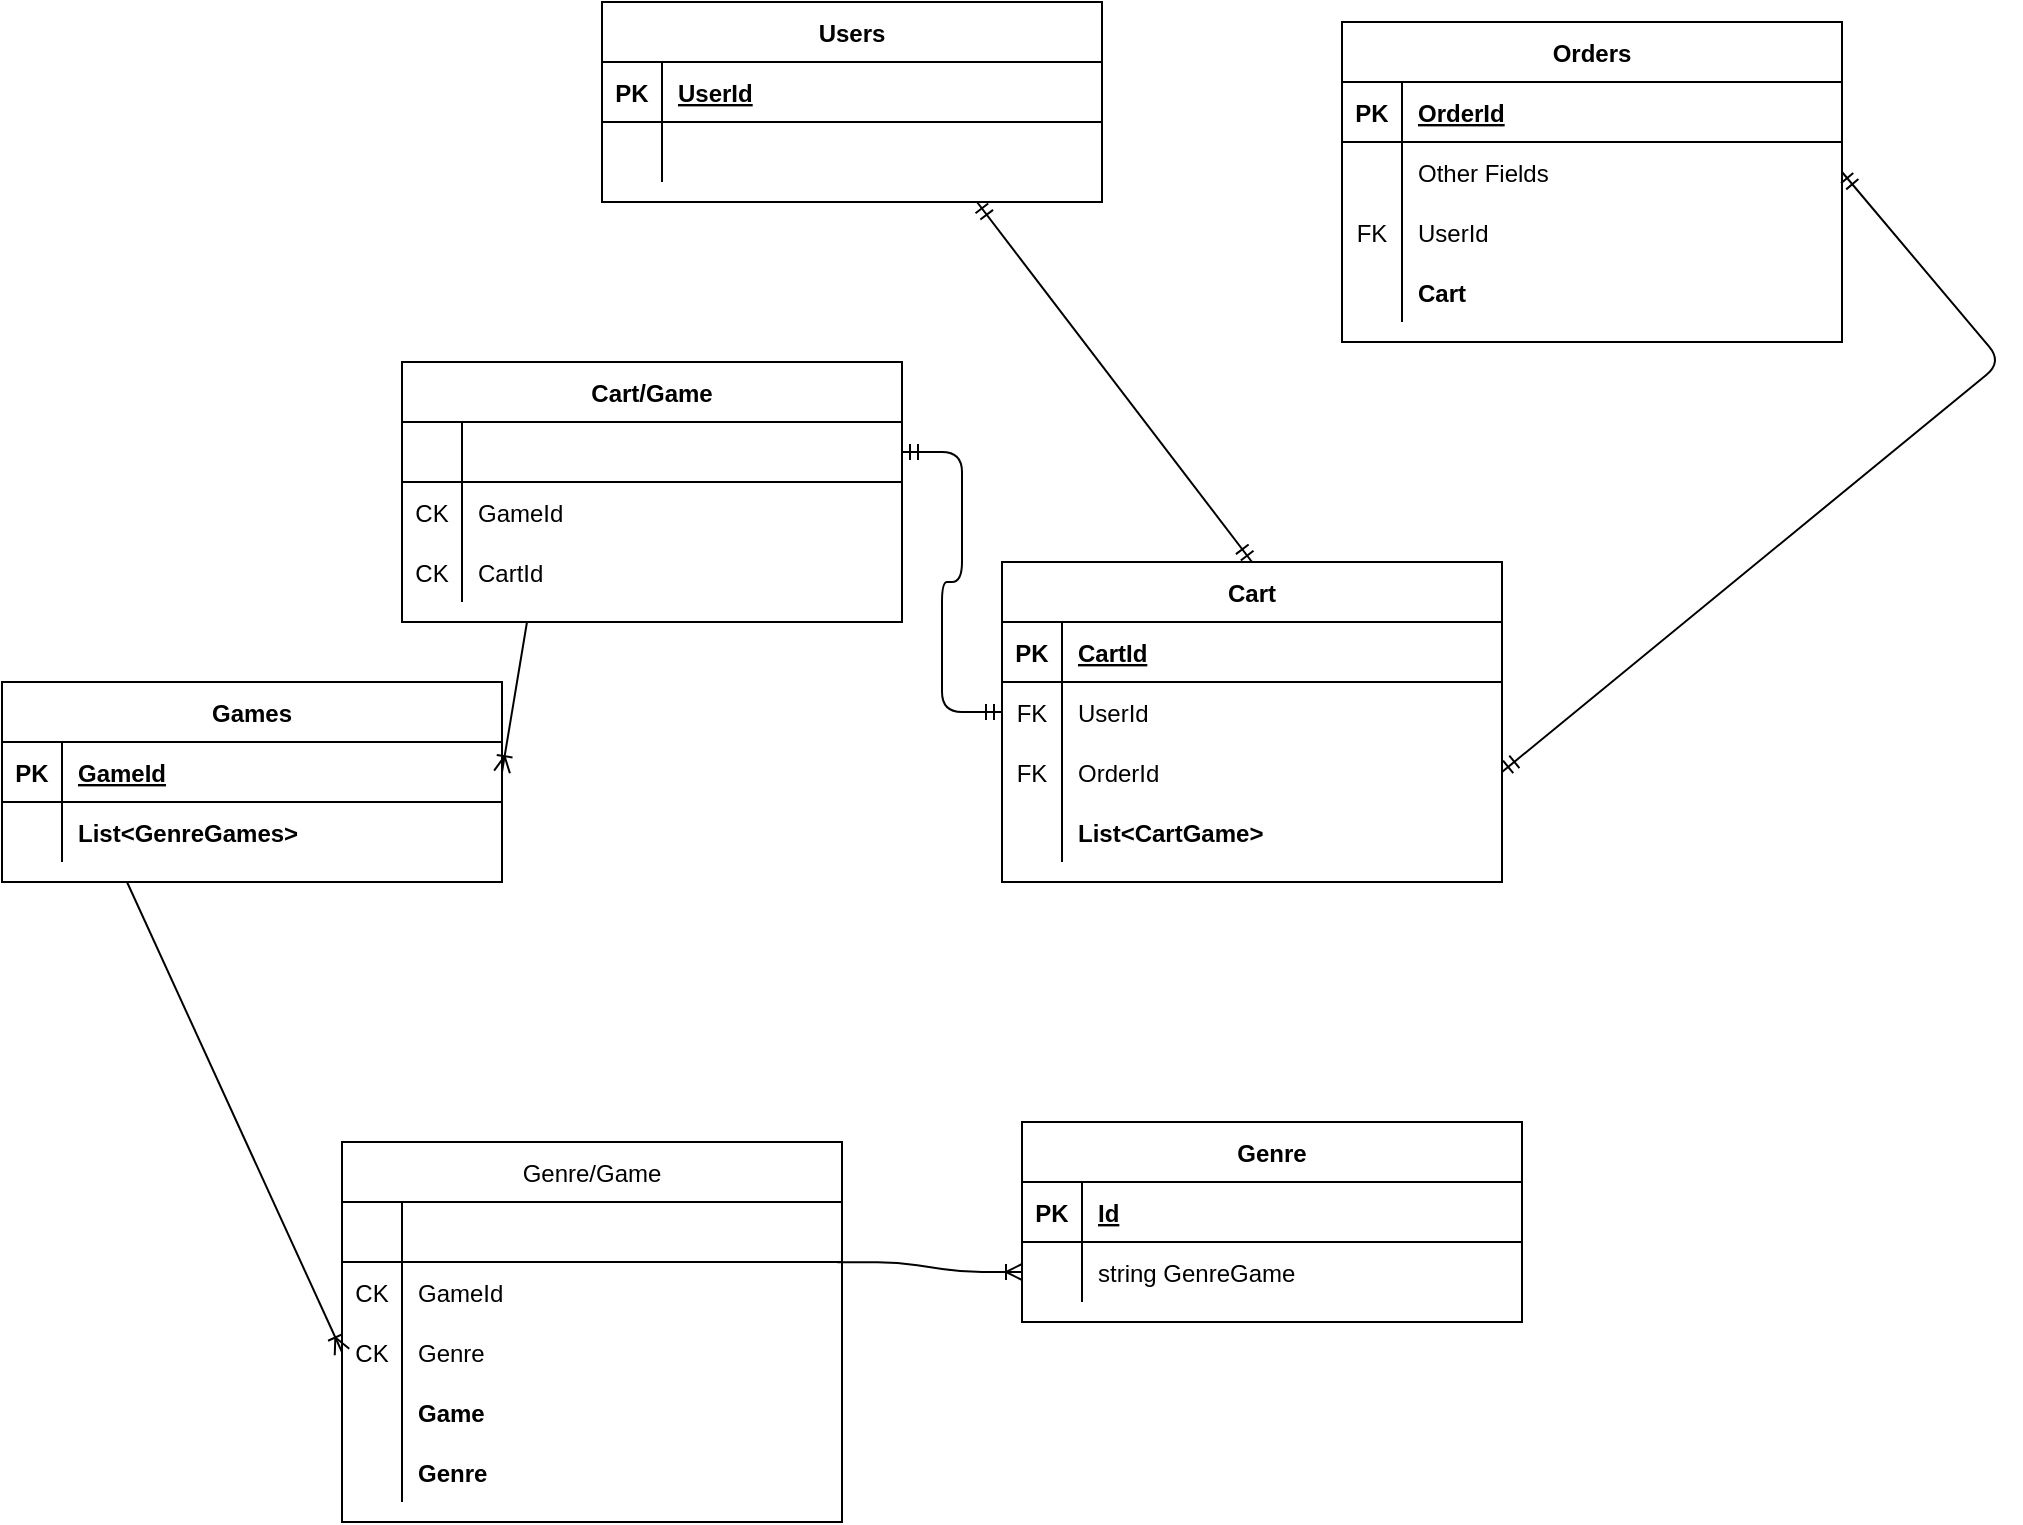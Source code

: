 <mxfile version="13.7.9" type="device"><diagram id="R2lEEEUBdFMjLlhIrx00" name="Page-1"><mxGraphModel dx="1422" dy="815" grid="1" gridSize="10" guides="1" tooltips="1" connect="1" arrows="1" fold="1" page="1" pageScale="1" pageWidth="850" pageHeight="1100" math="0" shadow="0" extFonts="Permanent Marker^https://fonts.googleapis.com/css?family=Permanent+Marker"><root><mxCell id="0"/><mxCell id="1" parent="0"/><mxCell id="3c_IGy8FQZvmHHwzcWhP-22" value="" style="edgeStyle=entityRelationEdgeStyle;fontSize=12;html=1;endArrow=ERoneToMany;exitX=0.991;exitY=0.006;exitDx=0;exitDy=0;exitPerimeter=0;entryX=0;entryY=0.5;entryDx=0;entryDy=0;" edge="1" parent="1" source="3c_IGy8FQZvmHHwzcWhP-19" target="3c_IGy8FQZvmHHwzcWhP-12"><mxGeometry width="100" height="100" relative="1" as="geometry"><mxPoint x="510" y="760" as="sourcePoint"/><mxPoint x="610" y="660" as="targetPoint"/></mxGeometry></mxCell><mxCell id="3c_IGy8FQZvmHHwzcWhP-15" value="Genre/Game" style="shape=table;startSize=30;container=1;collapsible=1;childLayout=tableLayout;fixedRows=1;rowLines=0;fontStyle=0;align=center;resizeLast=1;" vertex="1" parent="1"><mxGeometry x="190" y="710" width="250" height="190" as="geometry"/></mxCell><mxCell id="3c_IGy8FQZvmHHwzcWhP-16" value="" style="shape=partialRectangle;collapsible=0;dropTarget=0;pointerEvents=0;fillColor=none;points=[[0,0.5],[1,0.5]];portConstraint=eastwest;top=0;left=0;right=0;bottom=1;" vertex="1" parent="3c_IGy8FQZvmHHwzcWhP-15"><mxGeometry y="30" width="250" height="30" as="geometry"/></mxCell><mxCell id="3c_IGy8FQZvmHHwzcWhP-17" value="" style="shape=partialRectangle;overflow=hidden;connectable=0;fillColor=none;top=0;left=0;bottom=0;right=0;fontStyle=1;" vertex="1" parent="3c_IGy8FQZvmHHwzcWhP-16"><mxGeometry width="30" height="30" as="geometry"/></mxCell><mxCell id="3c_IGy8FQZvmHHwzcWhP-18" value="" style="shape=partialRectangle;overflow=hidden;connectable=0;fillColor=none;top=0;left=0;bottom=0;right=0;align=left;spacingLeft=6;fontStyle=5;" vertex="1" parent="3c_IGy8FQZvmHHwzcWhP-16"><mxGeometry x="30" width="220" height="30" as="geometry"/></mxCell><mxCell id="3c_IGy8FQZvmHHwzcWhP-19" value="" style="shape=partialRectangle;collapsible=0;dropTarget=0;pointerEvents=0;fillColor=none;points=[[0,0.5],[1,0.5]];portConstraint=eastwest;top=0;left=0;right=0;bottom=0;" vertex="1" parent="3c_IGy8FQZvmHHwzcWhP-15"><mxGeometry y="60" width="250" height="30" as="geometry"/></mxCell><mxCell id="3c_IGy8FQZvmHHwzcWhP-20" value="CK" style="shape=partialRectangle;overflow=hidden;connectable=0;fillColor=none;top=0;left=0;bottom=0;right=0;" vertex="1" parent="3c_IGy8FQZvmHHwzcWhP-19"><mxGeometry width="30" height="30" as="geometry"/></mxCell><mxCell id="3c_IGy8FQZvmHHwzcWhP-21" value="GameId" style="shape=partialRectangle;overflow=hidden;connectable=0;fillColor=none;top=0;left=0;bottom=0;right=0;align=left;spacingLeft=6;" vertex="1" parent="3c_IGy8FQZvmHHwzcWhP-19"><mxGeometry x="30" width="220" height="30" as="geometry"/></mxCell><mxCell id="3c_IGy8FQZvmHHwzcWhP-38" style="shape=partialRectangle;collapsible=0;dropTarget=0;pointerEvents=0;fillColor=none;points=[[0,0.5],[1,0.5]];portConstraint=eastwest;top=0;left=0;right=0;bottom=0;" vertex="1" parent="3c_IGy8FQZvmHHwzcWhP-15"><mxGeometry y="90" width="250" height="30" as="geometry"/></mxCell><mxCell id="3c_IGy8FQZvmHHwzcWhP-39" value="CK" style="shape=partialRectangle;overflow=hidden;connectable=0;fillColor=none;top=0;left=0;bottom=0;right=0;" vertex="1" parent="3c_IGy8FQZvmHHwzcWhP-38"><mxGeometry width="30" height="30" as="geometry"/></mxCell><mxCell id="3c_IGy8FQZvmHHwzcWhP-40" value="Genre" style="shape=partialRectangle;overflow=hidden;connectable=0;fillColor=none;top=0;left=0;bottom=0;right=0;align=left;spacingLeft=6;" vertex="1" parent="3c_IGy8FQZvmHHwzcWhP-38"><mxGeometry x="30" width="220" height="30" as="geometry"/></mxCell><mxCell id="3c_IGy8FQZvmHHwzcWhP-45" style="shape=partialRectangle;collapsible=0;dropTarget=0;pointerEvents=0;fillColor=none;points=[[0,0.5],[1,0.5]];portConstraint=eastwest;top=0;left=0;right=0;bottom=0;" vertex="1" parent="3c_IGy8FQZvmHHwzcWhP-15"><mxGeometry y="120" width="250" height="30" as="geometry"/></mxCell><mxCell id="3c_IGy8FQZvmHHwzcWhP-46" style="shape=partialRectangle;overflow=hidden;connectable=0;fillColor=none;top=0;left=0;bottom=0;right=0;" vertex="1" parent="3c_IGy8FQZvmHHwzcWhP-45"><mxGeometry width="30" height="30" as="geometry"/></mxCell><mxCell id="3c_IGy8FQZvmHHwzcWhP-47" value="Game" style="shape=partialRectangle;overflow=hidden;connectable=0;fillColor=none;top=0;left=0;bottom=0;right=0;align=left;spacingLeft=6;fontStyle=1" vertex="1" parent="3c_IGy8FQZvmHHwzcWhP-45"><mxGeometry x="30" width="220" height="30" as="geometry"/></mxCell><mxCell id="3c_IGy8FQZvmHHwzcWhP-48" style="shape=partialRectangle;collapsible=0;dropTarget=0;pointerEvents=0;fillColor=none;points=[[0,0.5],[1,0.5]];portConstraint=eastwest;top=0;left=0;right=0;bottom=0;fontStyle=1" vertex="1" parent="3c_IGy8FQZvmHHwzcWhP-15"><mxGeometry y="150" width="250" height="30" as="geometry"/></mxCell><mxCell id="3c_IGy8FQZvmHHwzcWhP-49" style="shape=partialRectangle;overflow=hidden;connectable=0;fillColor=none;top=0;left=0;bottom=0;right=0;" vertex="1" parent="3c_IGy8FQZvmHHwzcWhP-48"><mxGeometry width="30" height="30" as="geometry"/></mxCell><mxCell id="3c_IGy8FQZvmHHwzcWhP-50" value="Genre" style="shape=partialRectangle;overflow=hidden;connectable=0;fillColor=none;top=0;left=0;bottom=0;right=0;align=left;spacingLeft=6;fontStyle=1" vertex="1" parent="3c_IGy8FQZvmHHwzcWhP-48"><mxGeometry x="30" width="220" height="30" as="geometry"/></mxCell><mxCell id="C-vyLk0tnHw3VtMMgP7b-23" value="Games" style="shape=table;startSize=30;container=1;collapsible=1;childLayout=tableLayout;fixedRows=1;rowLines=0;fontStyle=1;align=center;resizeLast=1;" parent="1" vertex="1"><mxGeometry x="20" y="480" width="250" height="100" as="geometry"/></mxCell><mxCell id="C-vyLk0tnHw3VtMMgP7b-24" value="" style="shape=partialRectangle;collapsible=0;dropTarget=0;pointerEvents=0;fillColor=none;points=[[0,0.5],[1,0.5]];portConstraint=eastwest;top=0;left=0;right=0;bottom=1;" parent="C-vyLk0tnHw3VtMMgP7b-23" vertex="1"><mxGeometry y="30" width="250" height="30" as="geometry"/></mxCell><mxCell id="C-vyLk0tnHw3VtMMgP7b-25" value="PK" style="shape=partialRectangle;overflow=hidden;connectable=0;fillColor=none;top=0;left=0;bottom=0;right=0;fontStyle=1;" parent="C-vyLk0tnHw3VtMMgP7b-24" vertex="1"><mxGeometry width="30" height="30" as="geometry"/></mxCell><mxCell id="C-vyLk0tnHw3VtMMgP7b-26" value="GameId" style="shape=partialRectangle;overflow=hidden;connectable=0;fillColor=none;top=0;left=0;bottom=0;right=0;align=left;spacingLeft=6;fontStyle=5;" parent="C-vyLk0tnHw3VtMMgP7b-24" vertex="1"><mxGeometry x="30" width="220" height="30" as="geometry"/></mxCell><mxCell id="C-vyLk0tnHw3VtMMgP7b-27" value="" style="shape=partialRectangle;collapsible=0;dropTarget=0;pointerEvents=0;fillColor=none;points=[[0,0.5],[1,0.5]];portConstraint=eastwest;top=0;left=0;right=0;bottom=0;" parent="C-vyLk0tnHw3VtMMgP7b-23" vertex="1"><mxGeometry y="60" width="250" height="30" as="geometry"/></mxCell><mxCell id="C-vyLk0tnHw3VtMMgP7b-28" value="" style="shape=partialRectangle;overflow=hidden;connectable=0;fillColor=none;top=0;left=0;bottom=0;right=0;" parent="C-vyLk0tnHw3VtMMgP7b-27" vertex="1"><mxGeometry width="30" height="30" as="geometry"/></mxCell><mxCell id="C-vyLk0tnHw3VtMMgP7b-29" value="List&lt;GenreGames&gt;" style="shape=partialRectangle;overflow=hidden;connectable=0;fillColor=none;top=0;left=0;bottom=0;right=0;align=left;spacingLeft=6;fontStyle=1" parent="C-vyLk0tnHw3VtMMgP7b-27" vertex="1"><mxGeometry x="30" width="220" height="30" as="geometry"/></mxCell><mxCell id="3c_IGy8FQZvmHHwzcWhP-8" value="Genre" style="shape=table;startSize=30;container=1;collapsible=1;childLayout=tableLayout;fixedRows=1;rowLines=0;fontStyle=1;align=center;resizeLast=1;" vertex="1" parent="1"><mxGeometry x="530" y="700" width="250" height="100" as="geometry"/></mxCell><mxCell id="3c_IGy8FQZvmHHwzcWhP-9" value="" style="shape=partialRectangle;collapsible=0;dropTarget=0;pointerEvents=0;fillColor=none;points=[[0,0.5],[1,0.5]];portConstraint=eastwest;top=0;left=0;right=0;bottom=1;" vertex="1" parent="3c_IGy8FQZvmHHwzcWhP-8"><mxGeometry y="30" width="250" height="30" as="geometry"/></mxCell><mxCell id="3c_IGy8FQZvmHHwzcWhP-10" value="PK" style="shape=partialRectangle;overflow=hidden;connectable=0;fillColor=none;top=0;left=0;bottom=0;right=0;fontStyle=1;" vertex="1" parent="3c_IGy8FQZvmHHwzcWhP-9"><mxGeometry width="30" height="30" as="geometry"/></mxCell><mxCell id="3c_IGy8FQZvmHHwzcWhP-11" value="Id" style="shape=partialRectangle;overflow=hidden;connectable=0;fillColor=none;top=0;left=0;bottom=0;right=0;align=left;spacingLeft=6;fontStyle=5;" vertex="1" parent="3c_IGy8FQZvmHHwzcWhP-9"><mxGeometry x="30" width="220" height="30" as="geometry"/></mxCell><mxCell id="3c_IGy8FQZvmHHwzcWhP-12" value="" style="shape=partialRectangle;collapsible=0;dropTarget=0;pointerEvents=0;fillColor=none;points=[[0,0.5],[1,0.5]];portConstraint=eastwest;top=0;left=0;right=0;bottom=0;" vertex="1" parent="3c_IGy8FQZvmHHwzcWhP-8"><mxGeometry y="60" width="250" height="30" as="geometry"/></mxCell><mxCell id="3c_IGy8FQZvmHHwzcWhP-13" value="" style="shape=partialRectangle;overflow=hidden;connectable=0;fillColor=none;top=0;left=0;bottom=0;right=0;" vertex="1" parent="3c_IGy8FQZvmHHwzcWhP-12"><mxGeometry width="30" height="30" as="geometry"/></mxCell><mxCell id="3c_IGy8FQZvmHHwzcWhP-14" value="string GenreGame" style="shape=partialRectangle;overflow=hidden;connectable=0;fillColor=none;top=0;left=0;bottom=0;right=0;align=left;spacingLeft=6;" vertex="1" parent="3c_IGy8FQZvmHHwzcWhP-12"><mxGeometry x="30" width="220" height="30" as="geometry"/></mxCell><mxCell id="3c_IGy8FQZvmHHwzcWhP-24" value="" style="fontSize=12;html=1;endArrow=ERoneToMany;entryX=1;entryY=0.5;entryDx=0;entryDy=0;exitX=0.25;exitY=1;exitDx=0;exitDy=0;" edge="1" parent="1" source="3c_IGy8FQZvmHHwzcWhP-25" target="C-vyLk0tnHw3VtMMgP7b-24"><mxGeometry width="100" height="100" relative="1" as="geometry"><mxPoint x="350" y="610" as="sourcePoint"/><mxPoint x="430" y="380" as="targetPoint"/></mxGeometry></mxCell><mxCell id="3c_IGy8FQZvmHHwzcWhP-25" value="Cart/Game" style="shape=table;startSize=30;container=1;collapsible=1;childLayout=tableLayout;fixedRows=1;rowLines=0;fontStyle=1;align=center;resizeLast=1;" vertex="1" parent="1"><mxGeometry x="220" y="320" width="250" height="130" as="geometry"/></mxCell><mxCell id="3c_IGy8FQZvmHHwzcWhP-26" value="" style="shape=partialRectangle;collapsible=0;dropTarget=0;pointerEvents=0;fillColor=none;points=[[0,0.5],[1,0.5]];portConstraint=eastwest;top=0;left=0;right=0;bottom=1;" vertex="1" parent="3c_IGy8FQZvmHHwzcWhP-25"><mxGeometry y="30" width="250" height="30" as="geometry"/></mxCell><mxCell id="3c_IGy8FQZvmHHwzcWhP-27" value="" style="shape=partialRectangle;overflow=hidden;connectable=0;fillColor=none;top=0;left=0;bottom=0;right=0;fontStyle=1;" vertex="1" parent="3c_IGy8FQZvmHHwzcWhP-26"><mxGeometry width="30" height="30" as="geometry"/></mxCell><mxCell id="3c_IGy8FQZvmHHwzcWhP-28" value="" style="shape=partialRectangle;overflow=hidden;connectable=0;fillColor=none;top=0;left=0;bottom=0;right=0;align=left;spacingLeft=6;fontStyle=5;" vertex="1" parent="3c_IGy8FQZvmHHwzcWhP-26"><mxGeometry x="30" width="220" height="30" as="geometry"/></mxCell><mxCell id="3c_IGy8FQZvmHHwzcWhP-29" value="" style="shape=partialRectangle;collapsible=0;dropTarget=0;pointerEvents=0;fillColor=none;points=[[0,0.5],[1,0.5]];portConstraint=eastwest;top=0;left=0;right=0;bottom=0;" vertex="1" parent="3c_IGy8FQZvmHHwzcWhP-25"><mxGeometry y="60" width="250" height="30" as="geometry"/></mxCell><mxCell id="3c_IGy8FQZvmHHwzcWhP-30" value="CK" style="shape=partialRectangle;overflow=hidden;connectable=0;fillColor=none;top=0;left=0;bottom=0;right=0;" vertex="1" parent="3c_IGy8FQZvmHHwzcWhP-29"><mxGeometry width="30" height="30" as="geometry"/></mxCell><mxCell id="3c_IGy8FQZvmHHwzcWhP-31" value="GameId" style="shape=partialRectangle;overflow=hidden;connectable=0;fillColor=none;top=0;left=0;bottom=0;right=0;align=left;spacingLeft=6;" vertex="1" parent="3c_IGy8FQZvmHHwzcWhP-29"><mxGeometry x="30" width="220" height="30" as="geometry"/></mxCell><mxCell id="3c_IGy8FQZvmHHwzcWhP-35" style="shape=partialRectangle;collapsible=0;dropTarget=0;pointerEvents=0;fillColor=none;points=[[0,0.5],[1,0.5]];portConstraint=eastwest;top=0;left=0;right=0;bottom=0;" vertex="1" parent="3c_IGy8FQZvmHHwzcWhP-25"><mxGeometry y="90" width="250" height="30" as="geometry"/></mxCell><mxCell id="3c_IGy8FQZvmHHwzcWhP-36" value="CK" style="shape=partialRectangle;overflow=hidden;connectable=0;fillColor=none;top=0;left=0;bottom=0;right=0;" vertex="1" parent="3c_IGy8FQZvmHHwzcWhP-35"><mxGeometry width="30" height="30" as="geometry"/></mxCell><mxCell id="3c_IGy8FQZvmHHwzcWhP-37" value="CartId" style="shape=partialRectangle;overflow=hidden;connectable=0;fillColor=none;top=0;left=0;bottom=0;right=0;align=left;spacingLeft=6;" vertex="1" parent="3c_IGy8FQZvmHHwzcWhP-35"><mxGeometry x="30" width="220" height="30" as="geometry"/></mxCell><mxCell id="3c_IGy8FQZvmHHwzcWhP-32" value="" style="edgeStyle=entityRelationEdgeStyle;fontSize=12;html=1;endArrow=ERmandOne;startArrow=ERmandOne;entryX=0;entryY=0.5;entryDx=0;entryDy=0;exitX=1;exitY=0.5;exitDx=0;exitDy=0;" edge="1" parent="1" source="3c_IGy8FQZvmHHwzcWhP-26" target="C-vyLk0tnHw3VtMMgP7b-17"><mxGeometry width="100" height="100" relative="1" as="geometry"><mxPoint x="340" y="630" as="sourcePoint"/><mxPoint x="440" y="530" as="targetPoint"/></mxGeometry></mxCell><mxCell id="C-vyLk0tnHw3VtMMgP7b-13" value="Cart" style="shape=table;startSize=30;container=1;collapsible=1;childLayout=tableLayout;fixedRows=1;rowLines=0;fontStyle=1;align=center;resizeLast=1;" parent="1" vertex="1"><mxGeometry x="520" y="420" width="250" height="160" as="geometry"/></mxCell><mxCell id="C-vyLk0tnHw3VtMMgP7b-14" value="" style="shape=partialRectangle;collapsible=0;dropTarget=0;pointerEvents=0;fillColor=none;points=[[0,0.5],[1,0.5]];portConstraint=eastwest;top=0;left=0;right=0;bottom=1;" parent="C-vyLk0tnHw3VtMMgP7b-13" vertex="1"><mxGeometry y="30" width="250" height="30" as="geometry"/></mxCell><mxCell id="C-vyLk0tnHw3VtMMgP7b-15" value="PK" style="shape=partialRectangle;overflow=hidden;connectable=0;fillColor=none;top=0;left=0;bottom=0;right=0;fontStyle=1;" parent="C-vyLk0tnHw3VtMMgP7b-14" vertex="1"><mxGeometry width="30" height="30" as="geometry"/></mxCell><mxCell id="C-vyLk0tnHw3VtMMgP7b-16" value="CartId" style="shape=partialRectangle;overflow=hidden;connectable=0;fillColor=none;top=0;left=0;bottom=0;right=0;align=left;spacingLeft=6;fontStyle=5;" parent="C-vyLk0tnHw3VtMMgP7b-14" vertex="1"><mxGeometry x="30" width="220" height="30" as="geometry"/></mxCell><mxCell id="C-vyLk0tnHw3VtMMgP7b-17" value="" style="shape=partialRectangle;collapsible=0;dropTarget=0;pointerEvents=0;fillColor=none;points=[[0,0.5],[1,0.5]];portConstraint=eastwest;top=0;left=0;right=0;bottom=0;" parent="C-vyLk0tnHw3VtMMgP7b-13" vertex="1"><mxGeometry y="60" width="250" height="30" as="geometry"/></mxCell><mxCell id="C-vyLk0tnHw3VtMMgP7b-18" value="FK" style="shape=partialRectangle;overflow=hidden;connectable=0;fillColor=none;top=0;left=0;bottom=0;right=0;" parent="C-vyLk0tnHw3VtMMgP7b-17" vertex="1"><mxGeometry width="30" height="30" as="geometry"/></mxCell><mxCell id="C-vyLk0tnHw3VtMMgP7b-19" value="UserId" style="shape=partialRectangle;overflow=hidden;connectable=0;fillColor=none;top=0;left=0;bottom=0;right=0;align=left;spacingLeft=6;" parent="C-vyLk0tnHw3VtMMgP7b-17" vertex="1"><mxGeometry x="30" width="220" height="30" as="geometry"/></mxCell><mxCell id="C-vyLk0tnHw3VtMMgP7b-20" value="" style="shape=partialRectangle;collapsible=0;dropTarget=0;pointerEvents=0;fillColor=none;points=[[0,0.5],[1,0.5]];portConstraint=eastwest;top=0;left=0;right=0;bottom=0;" parent="C-vyLk0tnHw3VtMMgP7b-13" vertex="1"><mxGeometry y="90" width="250" height="30" as="geometry"/></mxCell><mxCell id="C-vyLk0tnHw3VtMMgP7b-21" value="FK" style="shape=partialRectangle;overflow=hidden;connectable=0;fillColor=none;top=0;left=0;bottom=0;right=0;" parent="C-vyLk0tnHw3VtMMgP7b-20" vertex="1"><mxGeometry width="30" height="30" as="geometry"/></mxCell><mxCell id="C-vyLk0tnHw3VtMMgP7b-22" value="OrderId" style="shape=partialRectangle;overflow=hidden;connectable=0;fillColor=none;top=0;left=0;bottom=0;right=0;align=left;spacingLeft=6;" parent="C-vyLk0tnHw3VtMMgP7b-20" vertex="1"><mxGeometry x="30" width="220" height="30" as="geometry"/></mxCell><mxCell id="3c_IGy8FQZvmHHwzcWhP-42" style="shape=partialRectangle;collapsible=0;dropTarget=0;pointerEvents=0;fillColor=none;points=[[0,0.5],[1,0.5]];portConstraint=eastwest;top=0;left=0;right=0;bottom=0;" vertex="1" parent="C-vyLk0tnHw3VtMMgP7b-13"><mxGeometry y="120" width="250" height="30" as="geometry"/></mxCell><mxCell id="3c_IGy8FQZvmHHwzcWhP-43" style="shape=partialRectangle;overflow=hidden;connectable=0;fillColor=none;top=0;left=0;bottom=0;right=0;" vertex="1" parent="3c_IGy8FQZvmHHwzcWhP-42"><mxGeometry width="30" height="30" as="geometry"/></mxCell><mxCell id="3c_IGy8FQZvmHHwzcWhP-44" value="List&lt;CartGame&gt;" style="shape=partialRectangle;overflow=hidden;connectable=0;fillColor=none;top=0;left=0;bottom=0;right=0;align=left;spacingLeft=6;fontStyle=1" vertex="1" parent="3c_IGy8FQZvmHHwzcWhP-42"><mxGeometry x="30" width="220" height="30" as="geometry"/></mxCell><mxCell id="C-vyLk0tnHw3VtMMgP7b-2" value="Orders" style="shape=table;startSize=30;container=1;collapsible=1;childLayout=tableLayout;fixedRows=1;rowLines=0;fontStyle=1;align=center;resizeLast=1;" parent="1" vertex="1"><mxGeometry x="690" y="150" width="250" height="160" as="geometry"/></mxCell><mxCell id="C-vyLk0tnHw3VtMMgP7b-3" value="" style="shape=partialRectangle;collapsible=0;dropTarget=0;pointerEvents=0;fillColor=none;points=[[0,0.5],[1,0.5]];portConstraint=eastwest;top=0;left=0;right=0;bottom=1;" parent="C-vyLk0tnHw3VtMMgP7b-2" vertex="1"><mxGeometry y="30" width="250" height="30" as="geometry"/></mxCell><mxCell id="C-vyLk0tnHw3VtMMgP7b-4" value="PK" style="shape=partialRectangle;overflow=hidden;connectable=0;fillColor=none;top=0;left=0;bottom=0;right=0;fontStyle=1;" parent="C-vyLk0tnHw3VtMMgP7b-3" vertex="1"><mxGeometry width="30" height="30" as="geometry"/></mxCell><mxCell id="C-vyLk0tnHw3VtMMgP7b-5" value="OrderId" style="shape=partialRectangle;overflow=hidden;connectable=0;fillColor=none;top=0;left=0;bottom=0;right=0;align=left;spacingLeft=6;fontStyle=5;" parent="C-vyLk0tnHw3VtMMgP7b-3" vertex="1"><mxGeometry x="30" width="220" height="30" as="geometry"/></mxCell><mxCell id="C-vyLk0tnHw3VtMMgP7b-6" value="" style="shape=partialRectangle;collapsible=0;dropTarget=0;pointerEvents=0;fillColor=none;points=[[0,0.5],[1,0.5]];portConstraint=eastwest;top=0;left=0;right=0;bottom=0;" parent="C-vyLk0tnHw3VtMMgP7b-2" vertex="1"><mxGeometry y="60" width="250" height="30" as="geometry"/></mxCell><mxCell id="C-vyLk0tnHw3VtMMgP7b-7" value="" style="shape=partialRectangle;overflow=hidden;connectable=0;fillColor=none;top=0;left=0;bottom=0;right=0;" parent="C-vyLk0tnHw3VtMMgP7b-6" vertex="1"><mxGeometry width="30" height="30" as="geometry"/></mxCell><mxCell id="C-vyLk0tnHw3VtMMgP7b-8" value="Other Fields" style="shape=partialRectangle;overflow=hidden;connectable=0;fillColor=none;top=0;left=0;bottom=0;right=0;align=left;spacingLeft=6;" parent="C-vyLk0tnHw3VtMMgP7b-6" vertex="1"><mxGeometry x="30" width="220" height="30" as="geometry"/></mxCell><mxCell id="C-vyLk0tnHw3VtMMgP7b-9" value="" style="shape=partialRectangle;collapsible=0;dropTarget=0;pointerEvents=0;fillColor=none;points=[[0,0.5],[1,0.5]];portConstraint=eastwest;top=0;left=0;right=0;bottom=0;" parent="C-vyLk0tnHw3VtMMgP7b-2" vertex="1"><mxGeometry y="90" width="250" height="30" as="geometry"/></mxCell><mxCell id="C-vyLk0tnHw3VtMMgP7b-10" value="FK" style="shape=partialRectangle;overflow=hidden;connectable=0;fillColor=none;top=0;left=0;bottom=0;right=0;" parent="C-vyLk0tnHw3VtMMgP7b-9" vertex="1"><mxGeometry width="30" height="30" as="geometry"/></mxCell><mxCell id="C-vyLk0tnHw3VtMMgP7b-11" value="UserId" style="shape=partialRectangle;overflow=hidden;connectable=0;fillColor=none;top=0;left=0;bottom=0;right=0;align=left;spacingLeft=6;fontStyle=0" parent="C-vyLk0tnHw3VtMMgP7b-9" vertex="1"><mxGeometry x="30" width="220" height="30" as="geometry"/></mxCell><mxCell id="3c_IGy8FQZvmHHwzcWhP-52" style="shape=partialRectangle;collapsible=0;dropTarget=0;pointerEvents=0;fillColor=none;points=[[0,0.5],[1,0.5]];portConstraint=eastwest;top=0;left=0;right=0;bottom=0;" vertex="1" parent="C-vyLk0tnHw3VtMMgP7b-2"><mxGeometry y="120" width="250" height="30" as="geometry"/></mxCell><mxCell id="3c_IGy8FQZvmHHwzcWhP-53" style="shape=partialRectangle;overflow=hidden;connectable=0;fillColor=none;top=0;left=0;bottom=0;right=0;" vertex="1" parent="3c_IGy8FQZvmHHwzcWhP-52"><mxGeometry width="30" height="30" as="geometry"/></mxCell><mxCell id="3c_IGy8FQZvmHHwzcWhP-54" value="Cart" style="shape=partialRectangle;overflow=hidden;connectable=0;fillColor=none;top=0;left=0;bottom=0;right=0;align=left;spacingLeft=6;fontStyle=1" vertex="1" parent="3c_IGy8FQZvmHHwzcWhP-52"><mxGeometry x="30" width="220" height="30" as="geometry"/></mxCell><mxCell id="3c_IGy8FQZvmHHwzcWhP-33" value="" style="fontSize=12;html=1;endArrow=ERmandOne;startArrow=ERmandOne;entryX=0.75;entryY=1;entryDx=0;entryDy=0;exitX=0.5;exitY=0;exitDx=0;exitDy=0;" edge="1" parent="1" source="C-vyLk0tnHw3VtMMgP7b-13" target="3c_IGy8FQZvmHHwzcWhP-1"><mxGeometry width="100" height="100" relative="1" as="geometry"><mxPoint x="605" y="400" as="sourcePoint"/><mxPoint x="705" y="300" as="targetPoint"/></mxGeometry></mxCell><mxCell id="3c_IGy8FQZvmHHwzcWhP-34" value="" style="fontSize=12;html=1;endArrow=ERmandOne;startArrow=ERmandOne;exitX=1;exitY=0.5;exitDx=0;exitDy=0;entryX=1;entryY=0.5;entryDx=0;entryDy=0;" edge="1" parent="1" source="C-vyLk0tnHw3VtMMgP7b-20" target="C-vyLk0tnHw3VtMMgP7b-6"><mxGeometry width="100" height="100" relative="1" as="geometry"><mxPoint x="780" y="500" as="sourcePoint"/><mxPoint x="880" y="400" as="targetPoint"/><Array as="points"><mxPoint x="1020" y="320"/></Array></mxGeometry></mxCell><mxCell id="3c_IGy8FQZvmHHwzcWhP-1" value="Users" style="shape=table;startSize=30;container=1;collapsible=1;childLayout=tableLayout;fixedRows=1;rowLines=0;fontStyle=1;align=center;resizeLast=1;" vertex="1" parent="1"><mxGeometry x="320" y="140" width="250" height="100" as="geometry"/></mxCell><mxCell id="3c_IGy8FQZvmHHwzcWhP-2" value="" style="shape=partialRectangle;collapsible=0;dropTarget=0;pointerEvents=0;fillColor=none;points=[[0,0.5],[1,0.5]];portConstraint=eastwest;top=0;left=0;right=0;bottom=1;" vertex="1" parent="3c_IGy8FQZvmHHwzcWhP-1"><mxGeometry y="30" width="250" height="30" as="geometry"/></mxCell><mxCell id="3c_IGy8FQZvmHHwzcWhP-3" value="PK" style="shape=partialRectangle;overflow=hidden;connectable=0;fillColor=none;top=0;left=0;bottom=0;right=0;fontStyle=1;" vertex="1" parent="3c_IGy8FQZvmHHwzcWhP-2"><mxGeometry width="30" height="30" as="geometry"/></mxCell><mxCell id="3c_IGy8FQZvmHHwzcWhP-4" value="UserId" style="shape=partialRectangle;overflow=hidden;connectable=0;fillColor=none;top=0;left=0;bottom=0;right=0;align=left;spacingLeft=6;fontStyle=5;" vertex="1" parent="3c_IGy8FQZvmHHwzcWhP-2"><mxGeometry x="30" width="220" height="30" as="geometry"/></mxCell><mxCell id="3c_IGy8FQZvmHHwzcWhP-5" value="" style="shape=partialRectangle;collapsible=0;dropTarget=0;pointerEvents=0;fillColor=none;points=[[0,0.5],[1,0.5]];portConstraint=eastwest;top=0;left=0;right=0;bottom=0;" vertex="1" parent="3c_IGy8FQZvmHHwzcWhP-1"><mxGeometry y="60" width="250" height="30" as="geometry"/></mxCell><mxCell id="3c_IGy8FQZvmHHwzcWhP-6" value="" style="shape=partialRectangle;overflow=hidden;connectable=0;fillColor=none;top=0;left=0;bottom=0;right=0;" vertex="1" parent="3c_IGy8FQZvmHHwzcWhP-5"><mxGeometry width="30" height="30" as="geometry"/></mxCell><mxCell id="3c_IGy8FQZvmHHwzcWhP-7" value="" style="shape=partialRectangle;overflow=hidden;connectable=0;fillColor=none;top=0;left=0;bottom=0;right=0;align=left;spacingLeft=6;" vertex="1" parent="3c_IGy8FQZvmHHwzcWhP-5"><mxGeometry x="30" width="220" height="30" as="geometry"/></mxCell><mxCell id="3c_IGy8FQZvmHHwzcWhP-51" value="" style="fontSize=12;html=1;endArrow=ERoneToMany;entryX=0;entryY=0.5;entryDx=0;entryDy=0;exitX=0.25;exitY=1;exitDx=0;exitDy=0;" edge="1" parent="1" source="C-vyLk0tnHw3VtMMgP7b-23" target="3c_IGy8FQZvmHHwzcWhP-38"><mxGeometry width="100" height="100" relative="1" as="geometry"><mxPoint x="50" y="750" as="sourcePoint"/><mxPoint x="150" y="650" as="targetPoint"/></mxGeometry></mxCell></root></mxGraphModel></diagram></mxfile>